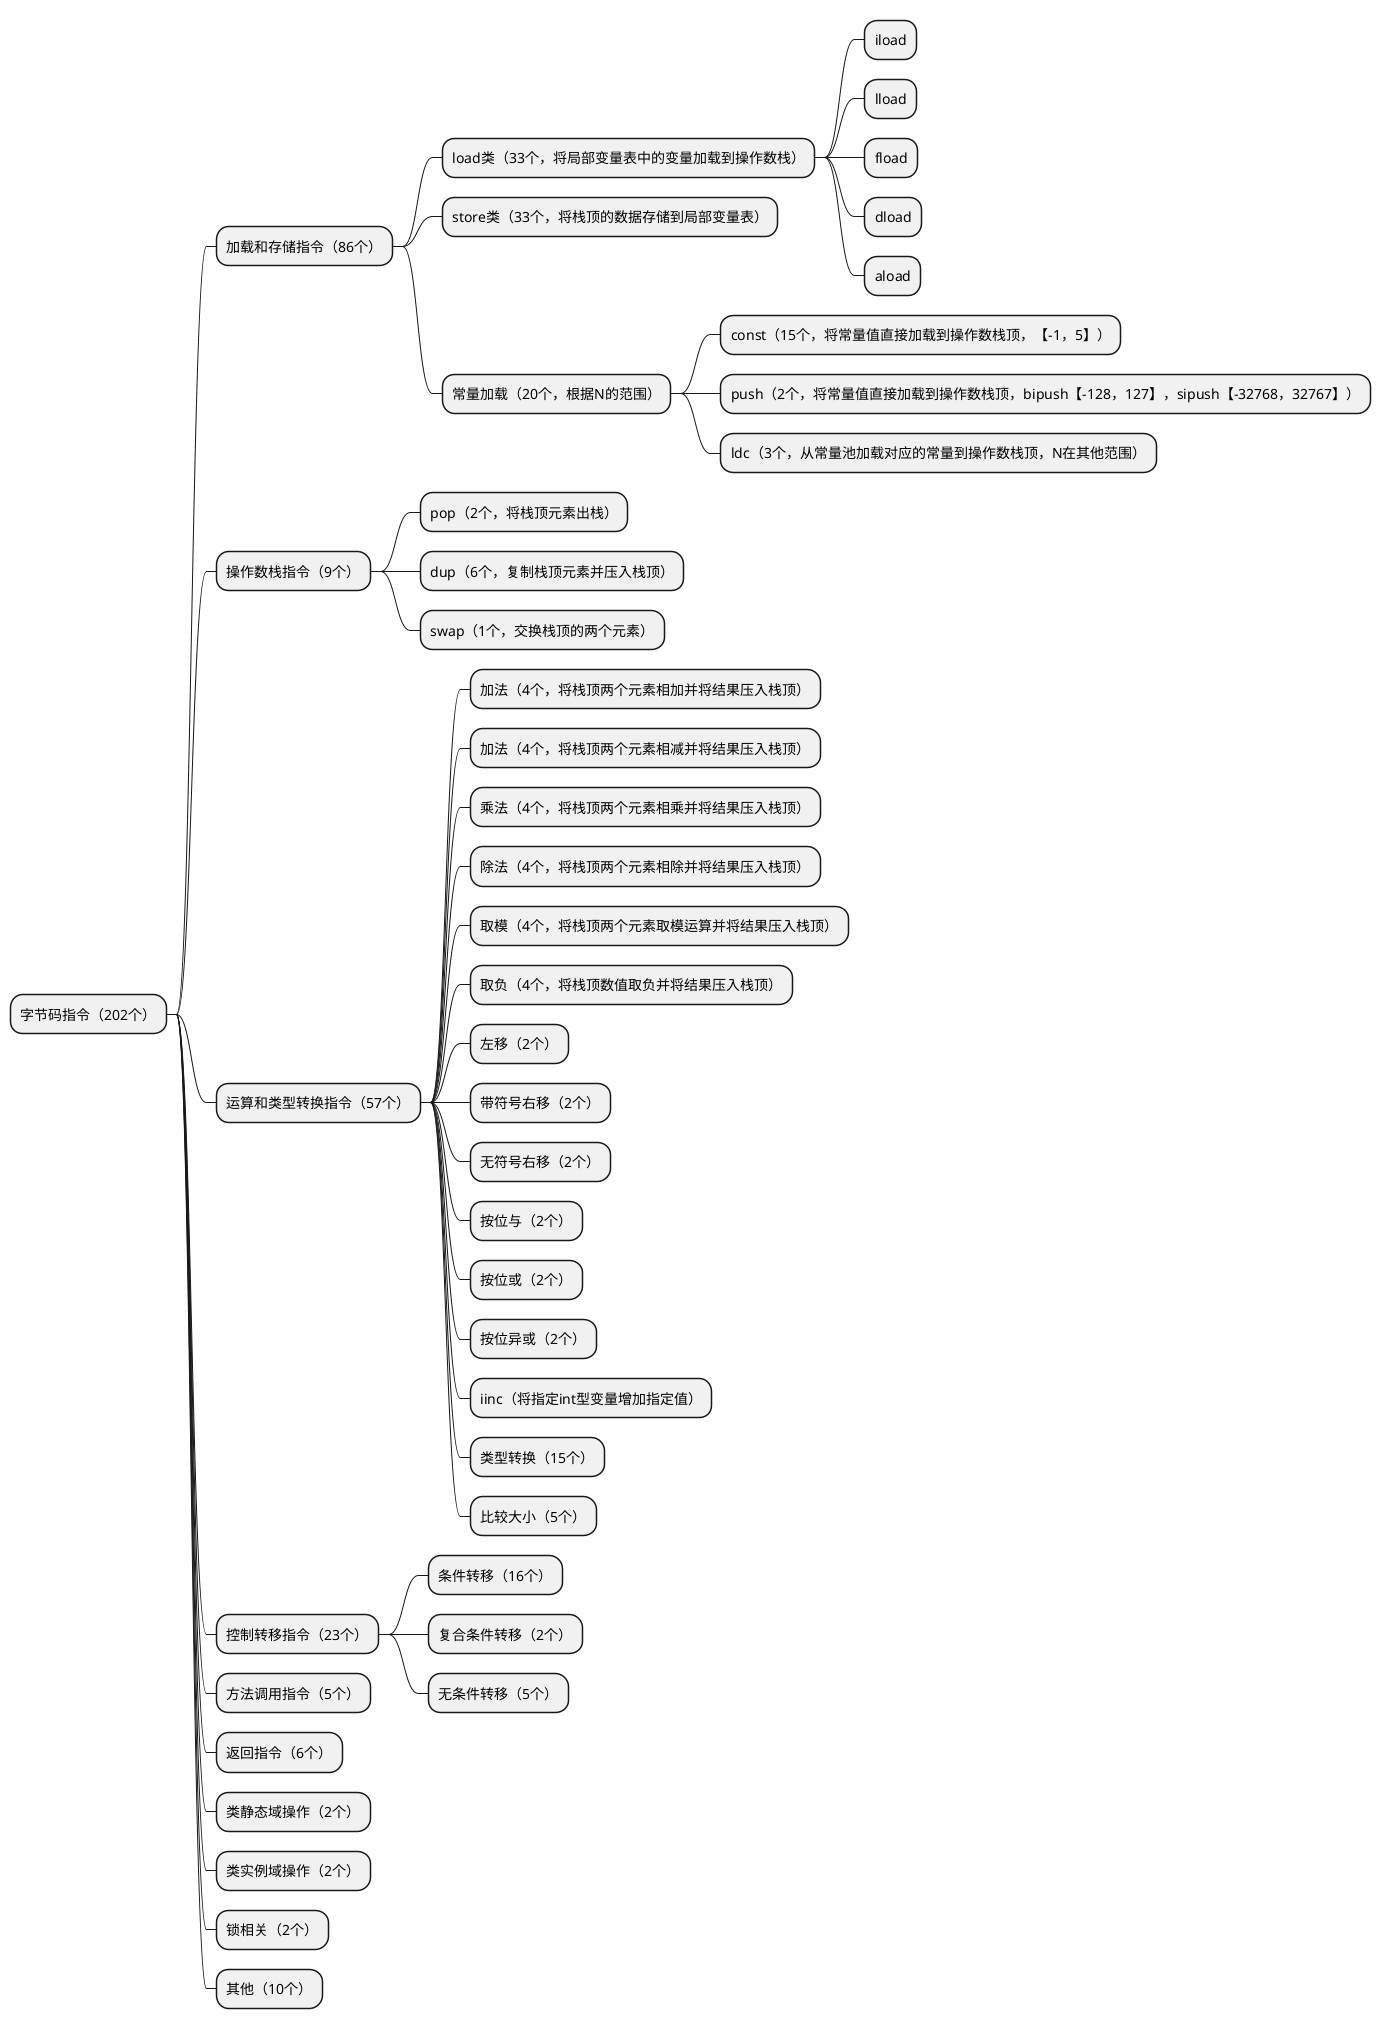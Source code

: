 @startmindmap
* 字节码指令（202个）
** 加载和存储指令（86个）
*** load类（33个，将局部变量表中的变量加载到操作数栈）
**** iload
**** lload
**** fload
**** dload
**** aload
*** store类（33个，将栈顶的数据存储到局部变量表）
*** 常量加载（20个，根据N的范围）
**** const（15个，将常量值直接加载到操作数栈顶，【-1，5】）
**** push（2个，将常量值直接加载到操作数栈顶，bipush【-128，127】，sipush【-32768，32767】）
**** ldc（3个，从常量池加载对应的常量到操作数栈顶，N在其他范围）
** 操作数栈指令（9个）
*** pop（2个，将栈顶元素出栈）
*** dup（6个，复制栈顶元素并压入栈顶）
*** swap（1个，交换栈顶的两个元素）
** 运算和类型转换指令（57个）
*** 加法（4个，将栈顶两个元素相加并将结果压入栈顶）
*** 加法（4个，将栈顶两个元素相减并将结果压入栈顶）
*** 乘法（4个，将栈顶两个元素相乘并将结果压入栈顶）
*** 除法（4个，将栈顶两个元素相除并将结果压入栈顶）
*** 取模（4个，将栈顶两个元素取模运算并将结果压入栈顶）
*** 取负（4个，将栈顶数值取负并将结果压入栈顶）
*** 左移（2个）
*** 带符号右移（2个）
*** 无符号右移（2个）
*** 按位与（2个）
*** 按位或（2个）
*** 按位异或（2个）
*** iinc（将指定int型变量增加指定值）
*** 类型转换（15个）
*** 比较大小（5个）
** 控制转移指令（23个）
*** 条件转移（16个）
*** 复合条件转移（2个）
*** 无条件转移（5个）
** 方法调用指令（5个）
** 返回指令（6个）
** 类静态域操作（2个）
** 类实例域操作（2个）
** 锁相关（2个）
** 其他（10个）
@endmindmap
